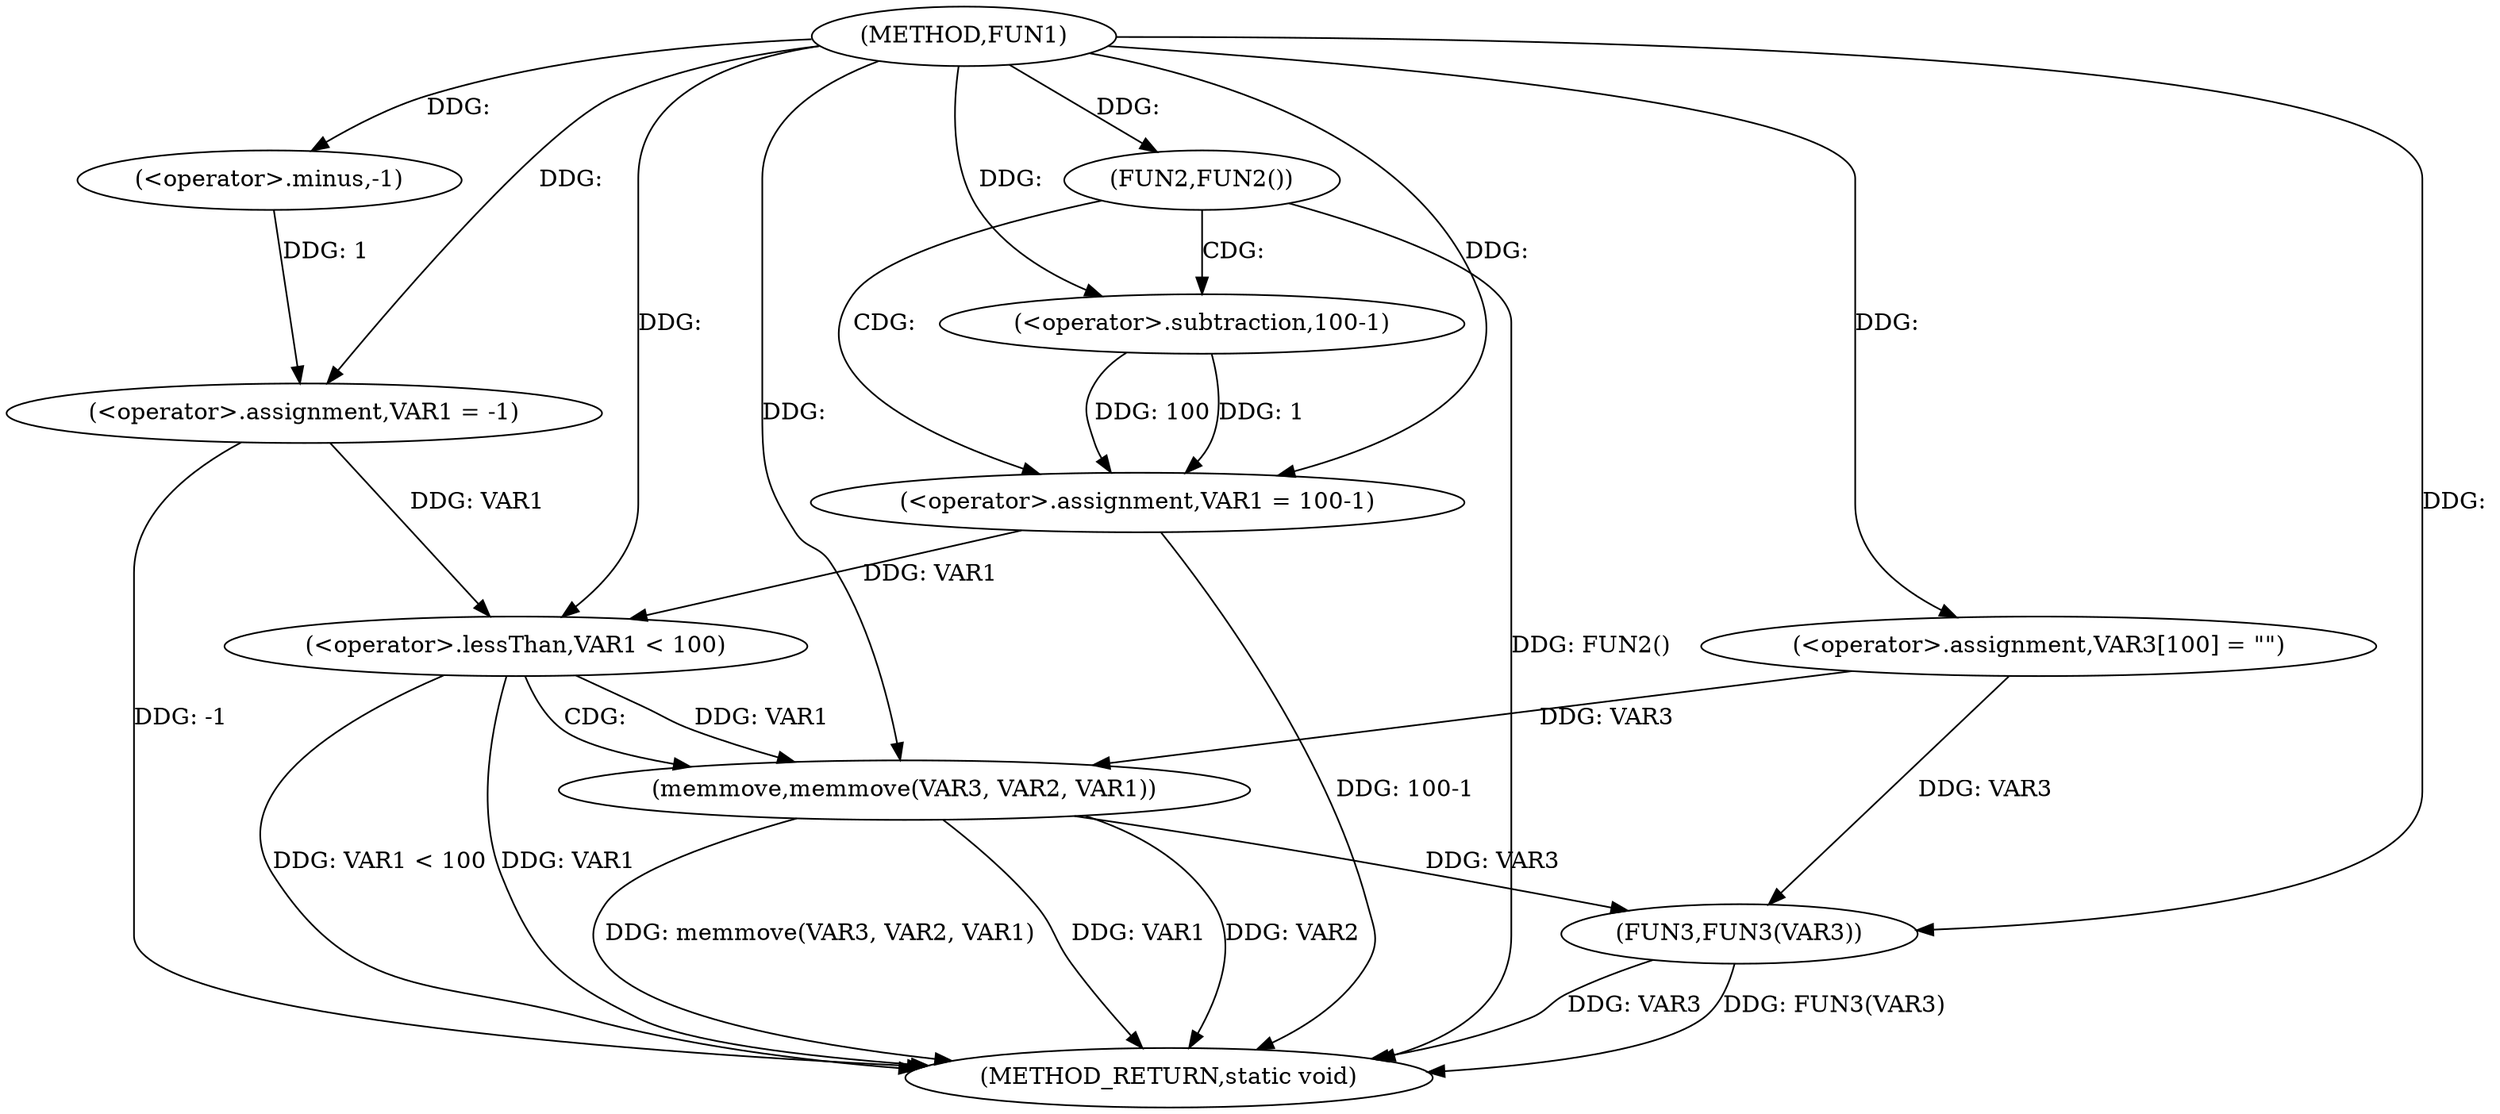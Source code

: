 digraph FUN1 {  
"1000100" [label = "(METHOD,FUN1)" ]
"1000132" [label = "(METHOD_RETURN,static void)" ]
"1000103" [label = "(<operator>.assignment,VAR1 = -1)" ]
"1000105" [label = "(<operator>.minus,-1)" ]
"1000108" [label = "(FUN2,FUN2())" ]
"1000110" [label = "(<operator>.assignment,VAR1 = 100-1)" ]
"1000112" [label = "(<operator>.subtraction,100-1)" ]
"1000118" [label = "(<operator>.assignment,VAR3[100] = \"\")" ]
"1000122" [label = "(<operator>.lessThan,VAR1 < 100)" ]
"1000126" [label = "(memmove,memmove(VAR3, VAR2, VAR1))" ]
"1000130" [label = "(FUN3,FUN3(VAR3))" ]
  "1000108" -> "1000132"  [ label = "DDG: FUN2()"] 
  "1000103" -> "1000132"  [ label = "DDG: -1"] 
  "1000122" -> "1000132"  [ label = "DDG: VAR1"] 
  "1000110" -> "1000132"  [ label = "DDG: 100-1"] 
  "1000122" -> "1000132"  [ label = "DDG: VAR1 < 100"] 
  "1000126" -> "1000132"  [ label = "DDG: VAR2"] 
  "1000130" -> "1000132"  [ label = "DDG: VAR3"] 
  "1000130" -> "1000132"  [ label = "DDG: FUN3(VAR3)"] 
  "1000126" -> "1000132"  [ label = "DDG: memmove(VAR3, VAR2, VAR1)"] 
  "1000126" -> "1000132"  [ label = "DDG: VAR1"] 
  "1000105" -> "1000103"  [ label = "DDG: 1"] 
  "1000100" -> "1000103"  [ label = "DDG: "] 
  "1000100" -> "1000105"  [ label = "DDG: "] 
  "1000100" -> "1000108"  [ label = "DDG: "] 
  "1000112" -> "1000110"  [ label = "DDG: 100"] 
  "1000112" -> "1000110"  [ label = "DDG: 1"] 
  "1000100" -> "1000110"  [ label = "DDG: "] 
  "1000100" -> "1000112"  [ label = "DDG: "] 
  "1000100" -> "1000118"  [ label = "DDG: "] 
  "1000103" -> "1000122"  [ label = "DDG: VAR1"] 
  "1000110" -> "1000122"  [ label = "DDG: VAR1"] 
  "1000100" -> "1000122"  [ label = "DDG: "] 
  "1000118" -> "1000126"  [ label = "DDG: VAR3"] 
  "1000100" -> "1000126"  [ label = "DDG: "] 
  "1000122" -> "1000126"  [ label = "DDG: VAR1"] 
  "1000126" -> "1000130"  [ label = "DDG: VAR3"] 
  "1000118" -> "1000130"  [ label = "DDG: VAR3"] 
  "1000100" -> "1000130"  [ label = "DDG: "] 
  "1000108" -> "1000110"  [ label = "CDG: "] 
  "1000108" -> "1000112"  [ label = "CDG: "] 
  "1000122" -> "1000126"  [ label = "CDG: "] 
}

